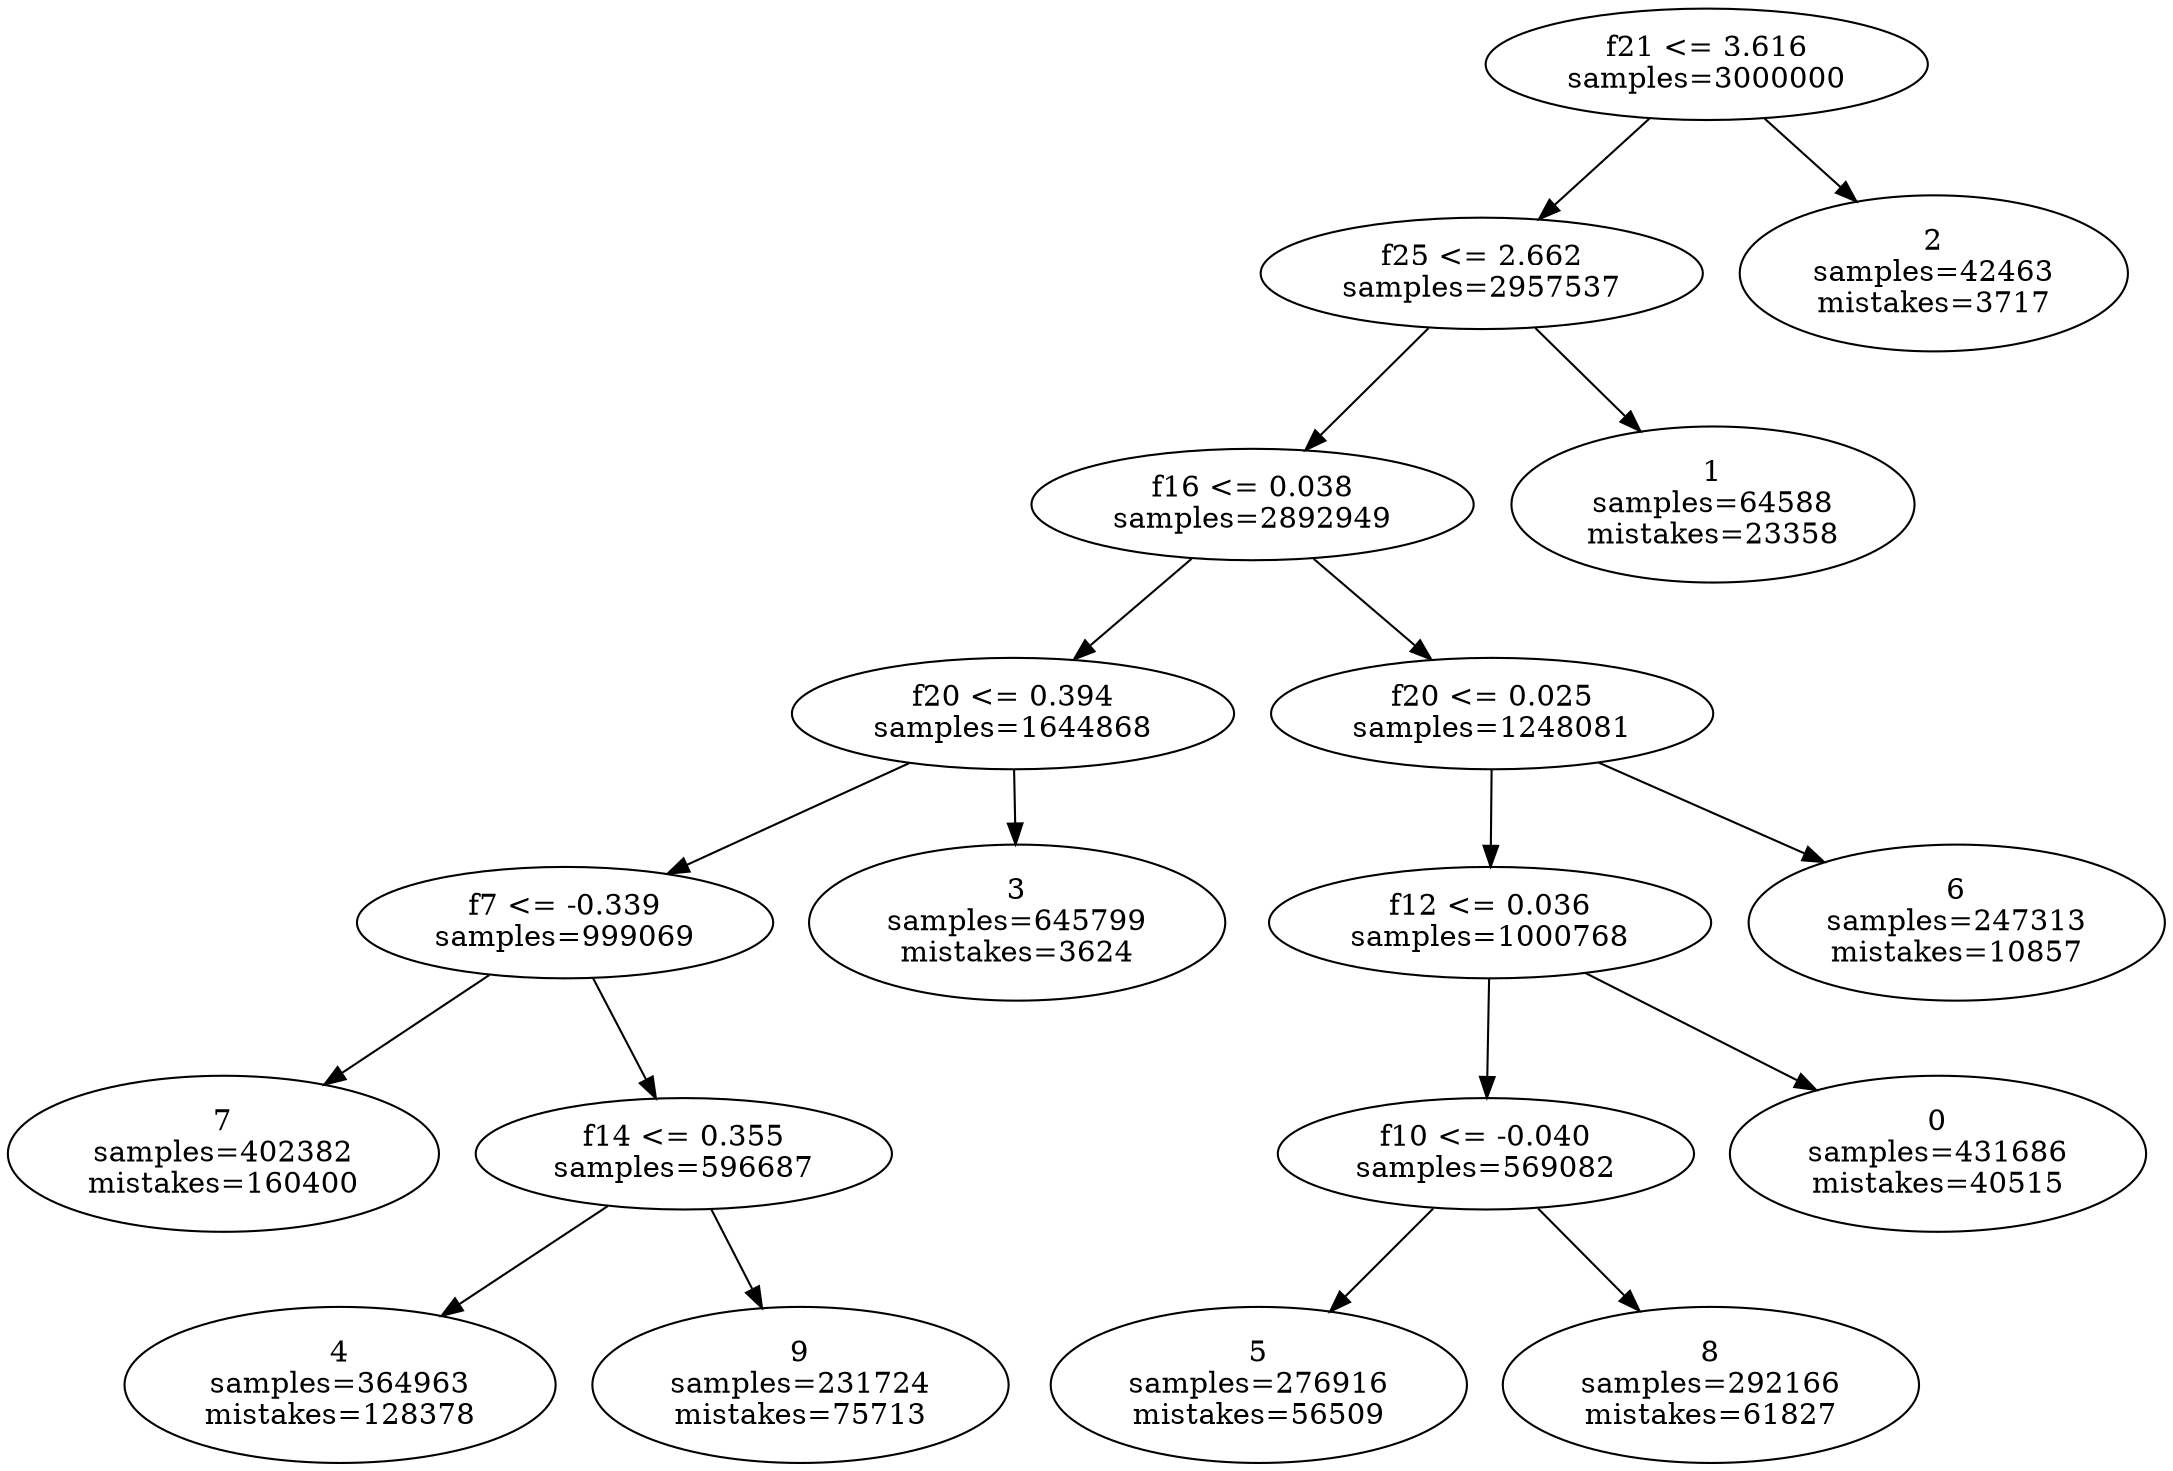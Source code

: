 digraph ClusteringTree {
n_0 [label="f21 <= 3.616
samples=\3000000"];
n_1 [label="f25 <= 2.662
samples=\2957537"];
n_2 [label="2
samples=\42463
mistakes=\3717"];
n_3 [label="f16 <= 0.038
samples=\2892949"];
n_4 [label="1
samples=\64588
mistakes=\23358"];
n_5 [label="f20 <= 0.394
samples=\1644868"];
n_6 [label="f20 <= 0.025
samples=\1248081"];
n_7 [label="f7 <= -0.339
samples=\999069"];
n_8 [label="3
samples=\645799
mistakes=\3624"];
n_9 [label="f12 <= 0.036
samples=\1000768"];
n_10 [label="6
samples=\247313
mistakes=\10857"];
n_11 [label="7
samples=\402382
mistakes=\160400"];
n_12 [label="f14 <= 0.355
samples=\596687"];
n_13 [label="f10 <= -0.040
samples=\569082"];
n_14 [label="0
samples=\431686
mistakes=\40515"];
n_15 [label="4
samples=\364963
mistakes=\128378"];
n_16 [label="9
samples=\231724
mistakes=\75713"];
n_17 [label="5
samples=\276916
mistakes=\56509"];
n_18 [label="8
samples=\292166
mistakes=\61827"];
n_0 -> n_1;
n_0 -> n_2;
n_1 -> n_3;
n_1 -> n_4;
n_3 -> n_5;
n_3 -> n_6;
n_5 -> n_7;
n_5 -> n_8;
n_6 -> n_9;
n_6 -> n_10;
n_7 -> n_11;
n_7 -> n_12;
n_9 -> n_13;
n_9 -> n_14;
n_12 -> n_15;
n_12 -> n_16;
n_13 -> n_17;
n_13 -> n_18;
}
